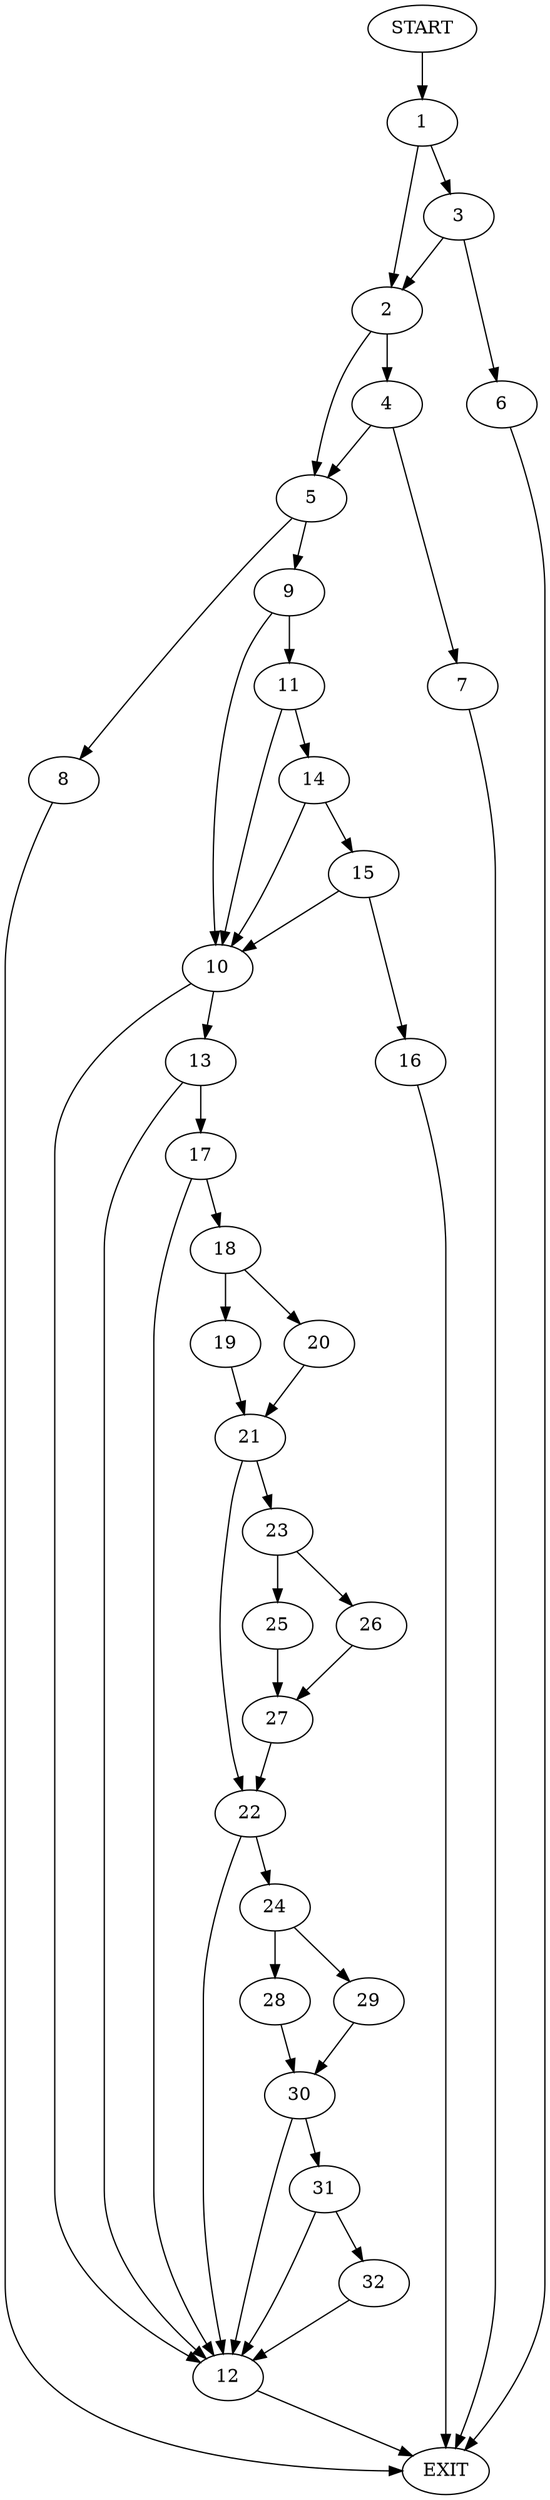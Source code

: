 digraph {
0 [label="START"]
33 [label="EXIT"]
0 -> 1
1 -> 2
1 -> 3
2 -> 4
2 -> 5
3 -> 2
3 -> 6
6 -> 33
4 -> 7
4 -> 5
5 -> 8
5 -> 9
7 -> 33
8 -> 33
9 -> 10
9 -> 11
10 -> 12
10 -> 13
11 -> 14
11 -> 10
14 -> 10
14 -> 15
15 -> 16
15 -> 10
16 -> 33
13 -> 12
13 -> 17
12 -> 33
17 -> 12
17 -> 18
18 -> 19
18 -> 20
19 -> 21
20 -> 21
21 -> 22
21 -> 23
22 -> 24
22 -> 12
23 -> 25
23 -> 26
25 -> 27
26 -> 27
27 -> 22
24 -> 28
24 -> 29
28 -> 30
29 -> 30
30 -> 12
30 -> 31
31 -> 32
31 -> 12
32 -> 12
}
